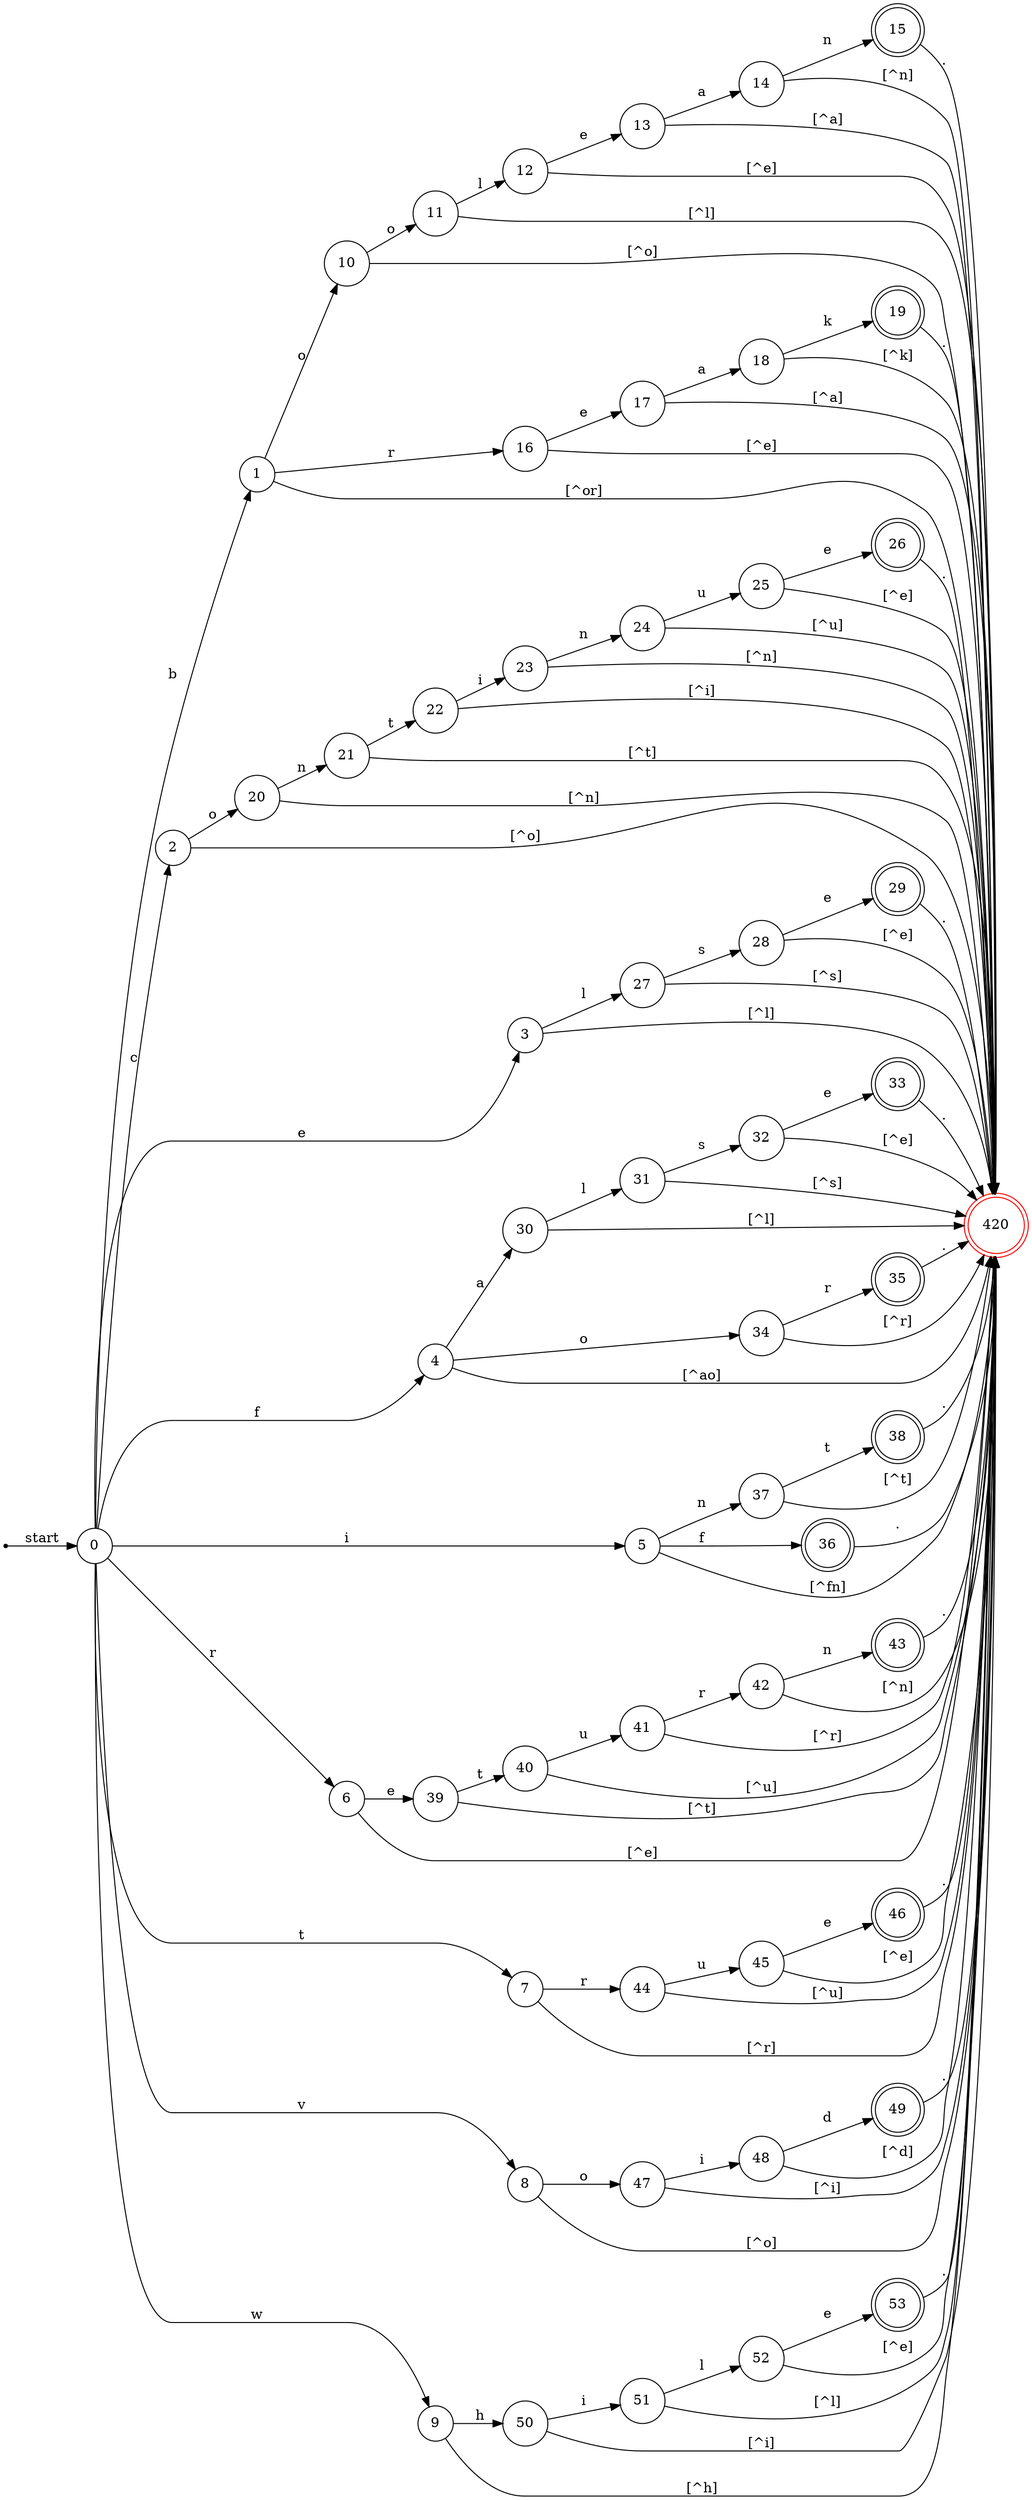 digraph vc_dfa {
    /* Graph layout: Left to right. */
    rankdir=LR;

    /* States. */
    // Start state.
    node [shape = point]; 
        start;
    node [shape = circle]; 
        state_start [label = "0"];
    
    // Other states.
    node [shape = circle] {
        // First letter of a keyword.
        state_b [label = "1"];
        state_c [label = "2"];
        state_e [label = "3"];
        state_f [label = "4"];
        state_i [label = "5"];
        state_r [label = "6"];
        state_t [label = "7"];
        state_v [label = "8"];
        state_w [label = "9"];

        // Second+ letters of a keyword.
        state_bo [label = "10"];
        state_boo [label = "11"];
        state_bool [label = "12"];
        state_boole [label = "13"];
        state_boolea [label = "14"];

        state_br [label = "16"];
        state_bre [label = "17"];
        state_brea [label = "18"];

        state_co [label = "20"];
        state_con [label = "21"];
        state_cont [label = "22"];
        state_conti [label = "23"];
        state_contin [label = "24"];
        state_continu [label = "25"];

        state_el [label = "27"];
        state_els [label = "28"];

        state_fa [label = "30"];
        state_fal [label = "31"];
        state_fals [label = "32"];
        
        state_fo [label = "34"];

        state_in [label = "37"];

        state_re [label = "39"];
        state_ret [label = "40"];
        state_retu [label = "41"];
        state_retur [label = "42"];

        state_tr [label = "44"];
        state_tru [label = "45"];

        state_vo [label = "47"];
        state_voi [label = "48"];
        
        state_wh [label = "50"];
        state_whi [label = "51"];
        state_whil [label = "52"];
    }

    // Accepting states.
    node [shape = doublecircle] {
        state_boolean [label = "15"];
        state_break [label = "19"];
        state_continue [label = "26"];
        state_else [label = "29"];
        state_false [label = "33"];
        state_for [label = "35"];
        state_if [label = "36"];
        state_int [label = "38"];
        state_return [label = "43"];
        state_true [label = "46"];
        state_void [label = "49"];
        state_while [label = "53"];
    } 

    // Error state.
    node [shape = doublecircle, color = red];
        state_error [label = "420"];

    // Transitions.
    start -> state_start [label = "start"];
    
    // Boolean
    state_start -> state_b [label = "b"];
    state_b -> state_bo [label = "o"];
    state_bo -> state_boo [label = "o"];
    state_boo -> state_bool [label = "l"];
    state_bool -> state_boole [label = "e"];
    state_boole -> state_boolea [label = "a"];
    state_boolea -> state_boolean [label = "n"];

    state_b -> state_error [label = "[^or]"];
    state_bo -> state_error [label = "[^o]"];
    state_boo -> state_error [label = "[^l]"];
    state_bool -> state_error [label = "[^e]"];
    state_boole -> state_error [label = "[^a]"];
    state_boolea -> state_error [label = "[^n]"];
    state_boolean -> state_error [label = "."];

    // Break
    state_b -> state_br [label = "r"];
    state_br -> state_bre [label = "e"];
    state_bre -> state_brea [label = "a"];
    state_brea -> state_break [label = "k"];

    state_br -> state_error [label = "[^e]"];
    state_bre -> state_error [label = "[^a]"];
    state_brea -> state_error [label = "[^k]"];
    state_break -> state_error [label = "."];
    
    // Continue
    state_start -> state_c [label = "c"];
    state_c -> state_co [label = "o"];
    state_co -> state_con [label = "n"];
    state_con -> state_cont [label = "t"];
    state_cont -> state_conti [label = "i"];
    state_conti -> state_contin [label = "n"];
    state_contin -> state_continu [label = "u"];
    state_continu -> state_continue [label = "e"];
    
    state_c -> state_error [label = "[^o]"];
    state_co -> state_error [label = "[^n]"];
    state_con -> state_error [label = "[^t]"];
    state_cont -> state_error [label = "[^i]"];
    state_conti -> state_error [label = "[^n]"];
    state_contin -> state_error [label = "[^u]"];
    state_continu -> state_error [label = "[^e]"];
    state_continue -> state_error [label = "."];

    // Else
    state_start -> state_e [label = "e"];
    state_e -> state_el [label = "l"];
    state_el -> state_els [label = "s"];
    state_els -> state_else [label = "e"];

    state_e -> state_error [label = "[^l]"];
    state_el -> state_error [label = "[^s]"];
    state_els -> state_error [label = "[^e]"];
    state_else -> state_error [label = "."];

    // False
    state_start -> state_f [label = "f"];
    state_f -> state_fa [label = "a"];
    state_fa -> state_fal [label = "l"];
    state_fal -> state_fals [label = "s"];
    state_fals -> state_false [label = "e"];
    
    state_f -> state_error [label = "[^ao]"];
    state_fa -> state_error [label = "[^l]"];
    state_fal -> state_error [label = "[^s]"];
    state_fals -> state_error [label = "[^e]"];
    state_false -> state_error [label = "."];

    // For
    state_f -> state_fo [label = "o"];
    state_fo -> state_for [label = "r"];

    state_fo -> state_error [label = "[^r]"];
    state_for -> state_error [label = "."];

    // If
    state_start -> state_i [label = "i"];
    state_i -> state_if [label = "f"];

    state_i -> state_error [label = "[^fn]"];
    state_if -> state_error [label = "."];

    // Int
    state_i -> state_in [label = "n"];
    state_in -> state_int [label = "t"];

    state_in -> state_error [label = "[^t]"];
    state_int -> state_error [label = "."];

    // Return
    state_start -> state_r [label = "r"];
    state_r -> state_re [label = "e"];
    state_re -> state_ret [label = "t"];
    state_ret -> state_retu [label = "u"];
    state_retu -> state_retur [label = "r"];
    state_retur -> state_return [label = "n"];

    state_r -> state_error [label = "[^e]"];
    state_re -> state_error [label = "[^t]"];
    state_ret -> state_error [label = "[^u]"];
    state_retu -> state_error [label = "[^r]"];
    state_retur -> state_error [label = "[^n]"];
    state_return -> state_error [label = "."];

    // True
    state_start -> state_t [label = "t"];
    state_t -> state_tr [label = "r"];
    state_tr -> state_tru [label = "u"];
    state_tru -> state_true [label = "e"];

    state_t -> state_error [label = "[^r]"];
    state_tr -> state_error [label = "[^u]"];
    state_tru -> state_error [label = "[^e]"];
    state_true -> state_error [label = "."];

    // Void
    state_start -> state_v [label = "v"];
    state_v -> state_vo [label = "o"];
    state_vo -> state_voi [label = "i"];
    state_voi -> state_void [label = "d"];

    state_v -> state_error [label = "[^o]"];
    state_vo -> state_error [label = "[^i]"];
    state_voi -> state_error [label = "[^d]"];
    state_void -> state_error [label = "."];

    // While
    state_start -> state_w [label = "w"];
    state_w -> state_wh [label = "h"];
    state_wh -> state_whi [label = "i"];
    state_whi -> state_whil [label = "l"];
    state_whil -> state_while [label = "e"];

    state_w -> state_error [label = "[^h]"];
    state_wh -> state_error [label = "[^i]"];
    state_whi -> state_error [label = "[^l]"];
    state_whil -> state_error [label = "[^e]"];
    state_while -> state_error [label = "."];
}